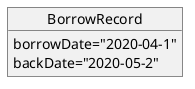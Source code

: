 @startuml
object BorrowRecord
BorrowRecord : borrowDate="2020-04-1"
BorrowRecord : backDate="2020-05-2"
@enduml
